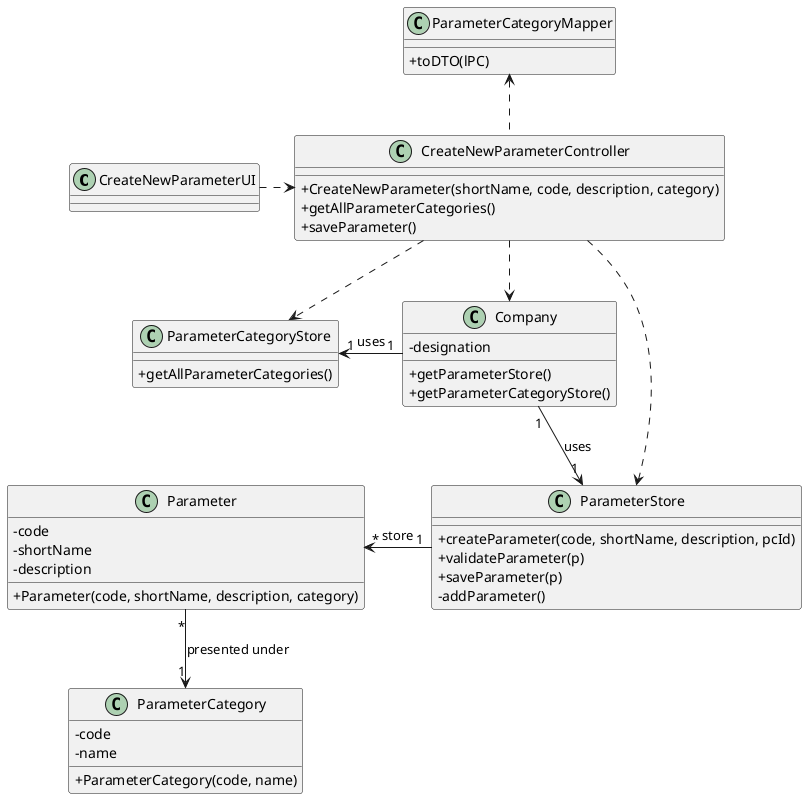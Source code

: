 @startuml
skinparam classAttributeIconSize 0

class CreateNewParameterUI{
}

class CreateNewParameterController{
    +CreateNewParameter(shortName, code, description, category)
    +getAllParameterCategories()
    +saveParameter()
}

class Company{
	-designation
	+getParameterStore()
	+getParameterCategoryStore()
}

class Parameter{
    -code
    -shortName
    -description
    +Parameter(code, shortName, description, category)
}

class ParameterStore{
    +createParameter(code, shortName, description, pcId)
    +validateParameter(p)
    +saveParameter(p)
    -addParameter()
}

class ParameterCategoryMapper {
    +toDTO(lPC)
}

class ParameterCategoryStore {
    + getAllParameterCategories()
}

class ParameterCategory{
    -code
    -name
    +ParameterCategory(code, name)
}

CreateNewParameterController <.left. CreateNewParameterUI
CreateNewParameterController .right.> Company
Company"1" --> "1"ParameterStore : uses
ParameterStore"1" -left-> "*"Parameter : store
Parameter"*" -down-> "1"ParameterCategory : presented under
Company"1" -left-> "1"ParameterCategoryStore : uses
CreateNewParameterController ..> ParameterCategoryStore
CreateNewParameterController .up.> ParameterCategoryMapper
CreateNewParameterController ..> ParameterStore
@enduml

